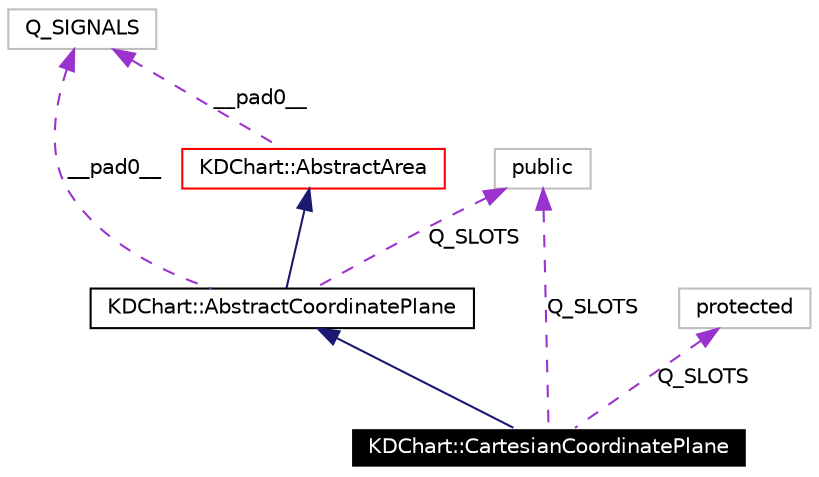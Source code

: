 digraph G
{
  edge [fontname="Helvetica",fontsize=10,labelfontname="Helvetica",labelfontsize=10];
  node [fontname="Helvetica",fontsize=10,shape=record];
  Node307 [label="KDChart::CartesianCoordinatePlane",height=0.2,width=0.4,color="white", fillcolor="black", style="filled" fontcolor="white"];
  Node308 -> Node307 [dir=back,color="midnightblue",fontsize=10,style="solid",fontname="Helvetica"];
  Node308 [label="KDChart::AbstractCoordinatePlane",height=0.2,width=0.4,color="black",URL="$class_k_d_chart_1_1_abstract_coordinate_plane.html"];
  Node309 -> Node308 [dir=back,color="midnightblue",fontsize=10,style="solid",fontname="Helvetica"];
  Node309 [label="KDChart::AbstractArea",height=0.2,width=0.4,color="red",URL="$class_k_d_chart_1_1_abstract_area.html"];
  Node316 -> Node309 [dir=back,color="darkorchid3",fontsize=10,style="dashed",label="__pad0__",fontname="Helvetica"];
  Node316 [label="Q_SIGNALS",height=0.2,width=0.4,color="grey75"];
  Node316 -> Node308 [dir=back,color="darkorchid3",fontsize=10,style="dashed",label="__pad0__",fontname="Helvetica"];
  Node317 -> Node308 [dir=back,color="darkorchid3",fontsize=10,style="dashed",label="Q_SLOTS",fontname="Helvetica"];
  Node317 [label="public",height=0.2,width=0.4,color="grey75"];
  Node318 -> Node307 [dir=back,color="darkorchid3",fontsize=10,style="dashed",label="Q_SLOTS",fontname="Helvetica"];
  Node318 [label="protected",height=0.2,width=0.4,color="grey75"];
  Node317 -> Node307 [dir=back,color="darkorchid3",fontsize=10,style="dashed",label="Q_SLOTS",fontname="Helvetica"];
}
